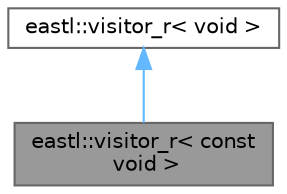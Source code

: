 digraph "eastl::visitor_r&lt; const void &gt;"
{
 // LATEX_PDF_SIZE
  bgcolor="transparent";
  edge [fontname=Helvetica,fontsize=10,labelfontname=Helvetica,labelfontsize=10];
  node [fontname=Helvetica,fontsize=10,shape=box,height=0.2,width=0.4];
  Node1 [id="Node000001",label="eastl::visitor_r\< const\l void \>",height=0.2,width=0.4,color="gray40", fillcolor="grey60", style="filled", fontcolor="black",tooltip=" "];
  Node2 -> Node1 [id="edge1_Node000001_Node000002",dir="back",color="steelblue1",style="solid",tooltip=" "];
  Node2 [id="Node000002",label="eastl::visitor_r\< void \>",height=0.2,width=0.4,color="gray40", fillcolor="white", style="filled",URL="$structeastl_1_1visitor__r_3_01void_01_4.html",tooltip=" "];
}
